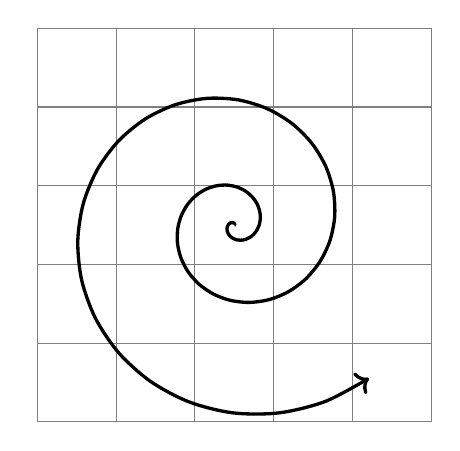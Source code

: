 \usetikzlibrary{arrows.meta}
\begin{tikzpicture}[scale=1]

\draw[step=1,gray,thin] (0,0) grid (5,5);

\begin{scope}[shift={(2.5,2.5)}]
    \draw [domain=0:18,variable=\t,smooth,samples=75,->,very thick]
        plot ({\t r}: {0.008*\t*\t});
  \end{scope}

\end{tikzpicture}
